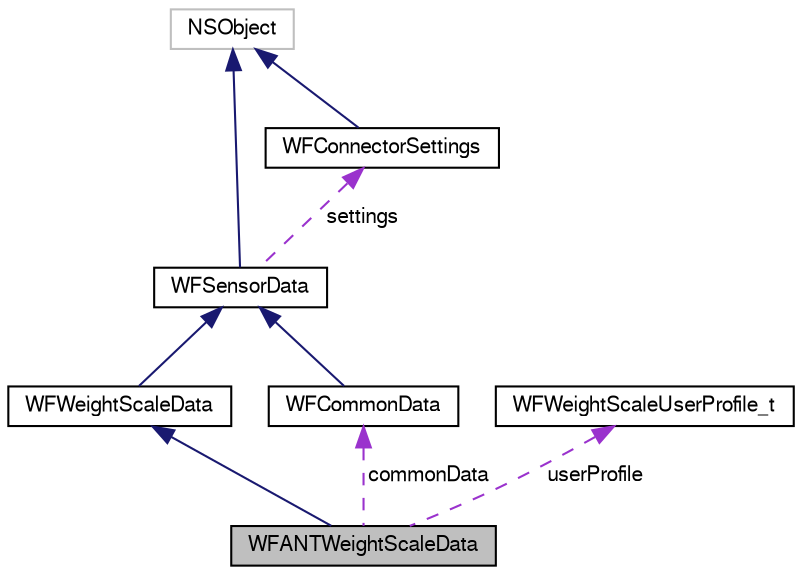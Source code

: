 digraph "WFANTWeightScaleData"
{
  edge [fontname="FreeSans",fontsize="10",labelfontname="FreeSans",labelfontsize="10"];
  node [fontname="FreeSans",fontsize="10",shape=record];
  Node1 [label="WFANTWeightScaleData",height=0.2,width=0.4,color="black", fillcolor="grey75", style="filled", fontcolor="black"];
  Node2 -> Node1 [dir="back",color="midnightblue",fontsize="10",style="solid",fontname="FreeSans"];
  Node2 [label="WFWeightScaleData",height=0.2,width=0.4,color="black", fillcolor="white", style="filled",URL="$interface_w_f_weight_scale_data.html",tooltip="Represents the data available from the ANT+ Weight Scale sensor. "];
  Node3 -> Node2 [dir="back",color="midnightblue",fontsize="10",style="solid",fontname="FreeSans"];
  Node3 [label="WFSensorData",height=0.2,width=0.4,color="black", fillcolor="white", style="filled",URL="$interface_w_f_sensor_data.html",tooltip="This is the abstract base class for all types of ANT sensor data. "];
  Node4 -> Node3 [dir="back",color="midnightblue",fontsize="10",style="solid",fontname="FreeSans"];
  Node4 [label="NSObject",height=0.2,width=0.4,color="grey75", fillcolor="white", style="filled"];
  Node5 -> Node3 [dir="back",color="darkorchid3",fontsize="10",style="dashed",label=" settings" ,fontname="FreeSans"];
  Node5 [label="WFConnectorSettings",height=0.2,width=0.4,color="black", fillcolor="white", style="filled",URL="$interface_w_f_connector_settings.html",tooltip="Provides a means of persisting settings for the WFConnector. "];
  Node4 -> Node5 [dir="back",color="midnightblue",fontsize="10",style="solid",fontname="FreeSans"];
  Node6 -> Node1 [dir="back",color="darkorchid3",fontsize="10",style="dashed",label=" commonData" ,fontname="FreeSans"];
  Node6 [label="WFCommonData",height=0.2,width=0.4,color="black", fillcolor="white", style="filled",URL="$interface_w_f_common_data.html",tooltip="Represents the metadata for the sensor, available from most ANT+ sensors. "];
  Node3 -> Node6 [dir="back",color="midnightblue",fontsize="10",style="solid",fontname="FreeSans"];
  Node7 -> Node1 [dir="back",color="darkorchid3",fontsize="10",style="dashed",label=" userProfile" ,fontname="FreeSans"];
  Node7 [label="WFWeightScaleUserProfile_t",height=0.2,width=0.4,color="black", fillcolor="white", style="filled",URL="$struct_w_f_weight_scale_user_profile__t.html",tooltip="Describes user profile data for the weight scale. "];
}
